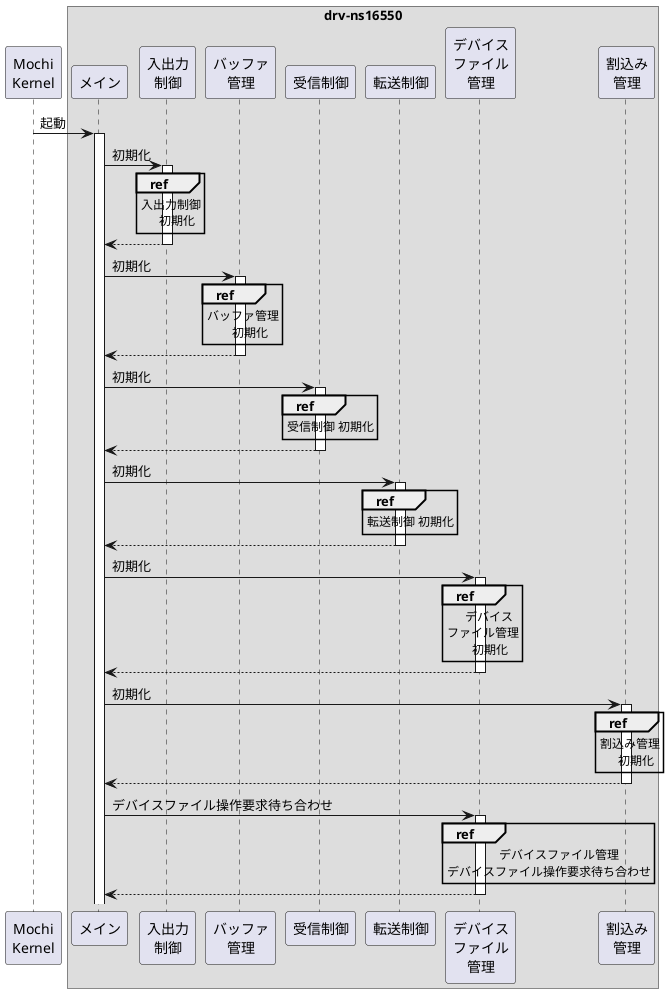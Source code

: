 @startuml

participant "Mochi\nKernel" as kernel
box "drv-ns16550"
    participant "メイン"                   as main
    participant "入出力\n制御"             as ioctrl
    participant "バッファ\n管理"           as bufmng
    participant "受信制御"                 as rxctrl
    participant "転送制御"                 as txctrl
    participant "デバイス\nファイル\n管理" as filemng
    participant "割込み\n管理"             as intmng
end box

kernel -> main: 起動
activate main

main -> ioctrl: 初期化
activate ioctrl
ref over ioctrl
    入出力制御
    　初期化
end ref
main <-- ioctrl:
deactivate ioctrl

main -> bufmng: 初期化
activate bufmng
ref over bufmng
    バッファ管理
    　 初期化
end ref
main <-- bufmng:
deactivate bufmng

main -> rxctrl: 初期化
activate rxctrl
ref over rxctrl
    受信制御 初期化
end ref
main <-- rxctrl
deactivate rxctrl

main -> txctrl: 初期化
activate txctrl
ref over txctrl
    転送制御 初期化
end ref
main <-- txctrl
deactivate txctrl

main -> filemng: 初期化
activate filemng
ref over filemng
    　デバイス
    ファイル管理
    　 初期化
end ref
main <-- filemng:
deactivate filemng

main -> intmng: 初期化
activate intmng
ref over intmng
    割込み管理
    　初期化
end ref
main <-- intmng:
deactivate intmng

main -> filemng: デバイスファイル操作要求待ち合わせ
activate filemng
ref over filemng
           デバイスファイル管理
    デバイスファイル操作要求待ち合わせ
end ref
main <-- filemng:
deactivate filemng

@enduml
